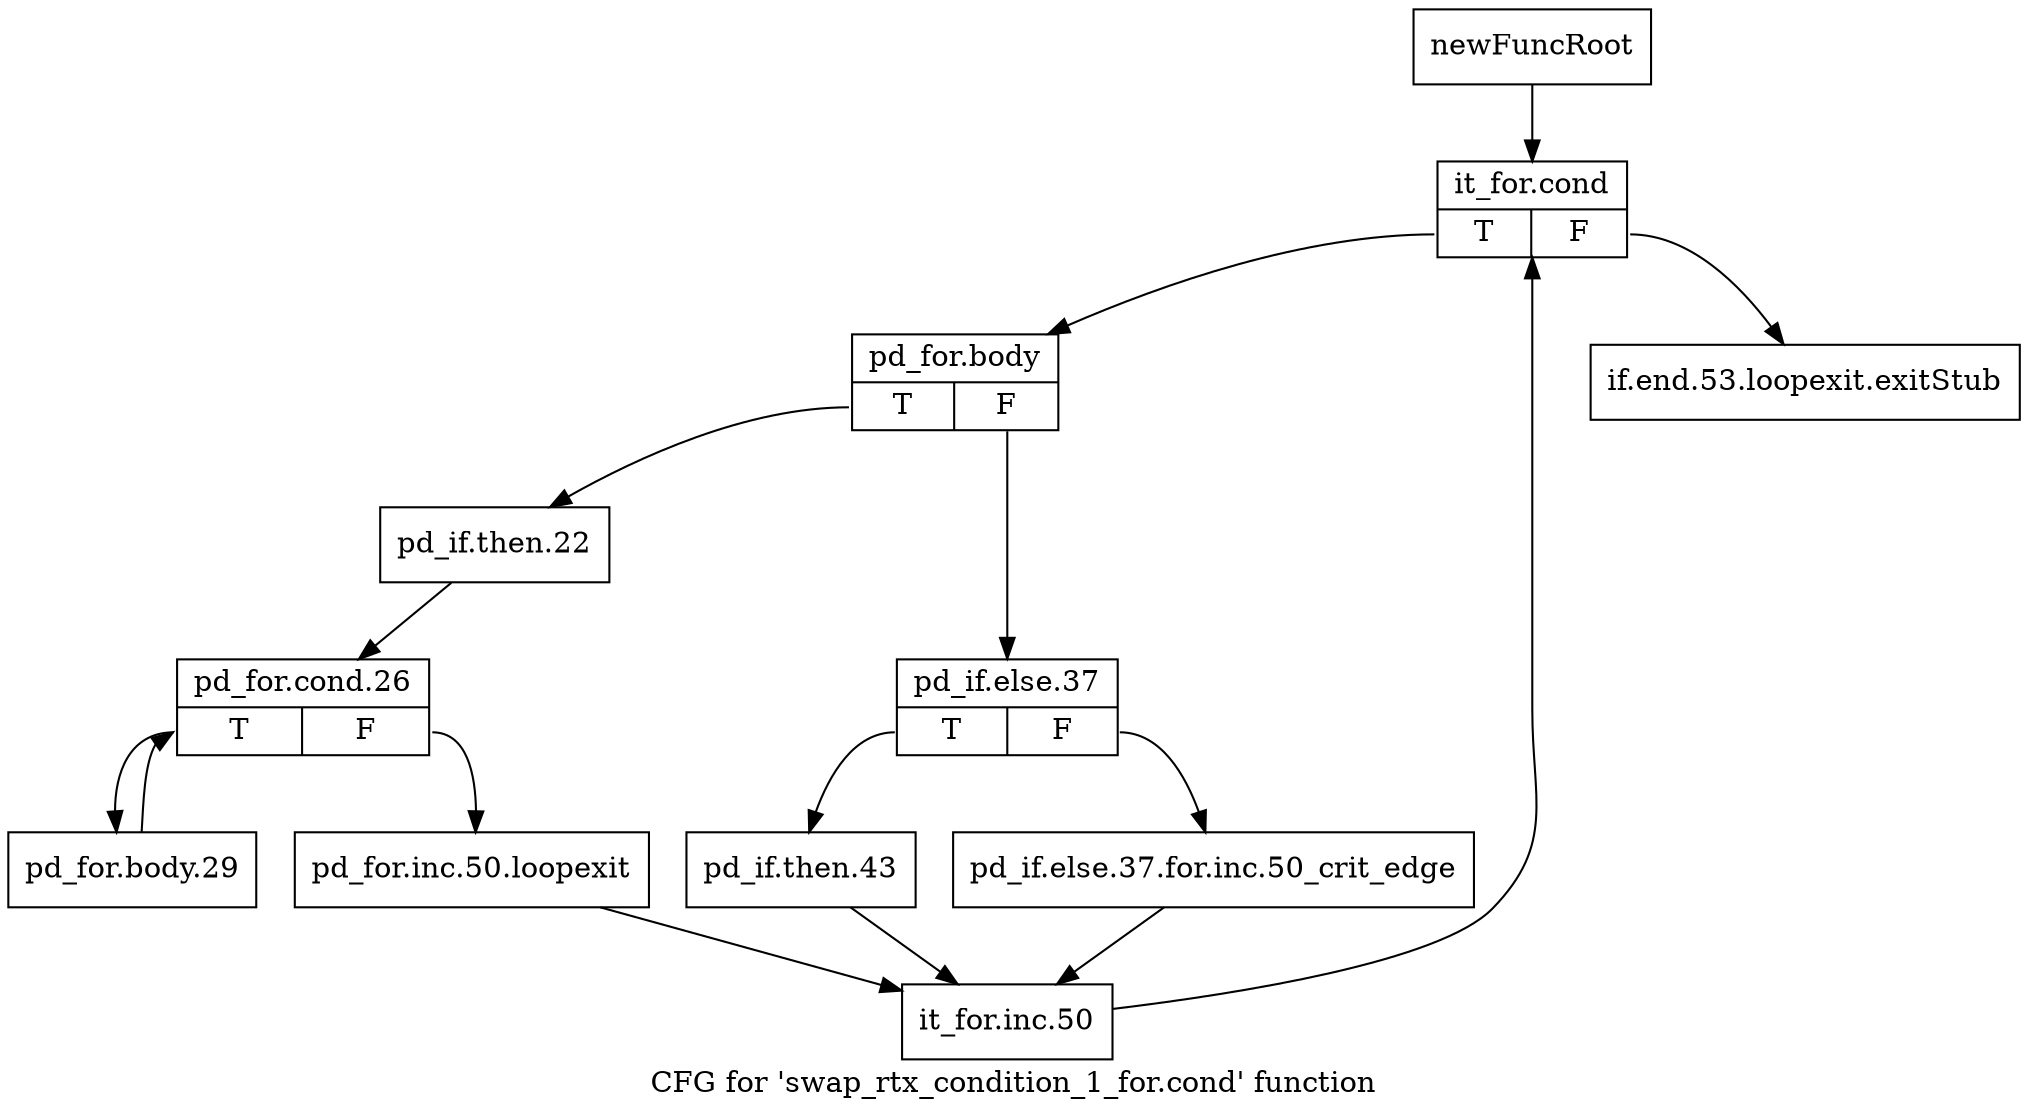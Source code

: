 digraph "CFG for 'swap_rtx_condition_1_for.cond' function" {
	label="CFG for 'swap_rtx_condition_1_for.cond' function";

	Node0xb945570 [shape=record,label="{newFuncRoot}"];
	Node0xb945570 -> Node0xb945610;
	Node0xb9455c0 [shape=record,label="{if.end.53.loopexit.exitStub}"];
	Node0xb945610 [shape=record,label="{it_for.cond|{<s0>T|<s1>F}}"];
	Node0xb945610:s0 -> Node0xb945660;
	Node0xb945610:s1 -> Node0xb9455c0;
	Node0xb945660 [shape=record,label="{pd_for.body|{<s0>T|<s1>F}}"];
	Node0xb945660:s0 -> Node0xb9457a0;
	Node0xb945660:s1 -> Node0xb9456b0;
	Node0xb9456b0 [shape=record,label="{pd_if.else.37|{<s0>T|<s1>F}}"];
	Node0xb9456b0:s0 -> Node0xb945750;
	Node0xb9456b0:s1 -> Node0xb945700;
	Node0xb945700 [shape=record,label="{pd_if.else.37.for.inc.50_crit_edge}"];
	Node0xb945700 -> Node0xb945890;
	Node0xb945750 [shape=record,label="{pd_if.then.43}"];
	Node0xb945750 -> Node0xb945890;
	Node0xb9457a0 [shape=record,label="{pd_if.then.22}"];
	Node0xb9457a0 -> Node0xb9457f0;
	Node0xb9457f0 [shape=record,label="{pd_for.cond.26|{<s0>T|<s1>F}}"];
	Node0xb9457f0:s0 -> Node0xb9458e0;
	Node0xb9457f0:s1 -> Node0xb945840;
	Node0xb945840 [shape=record,label="{pd_for.inc.50.loopexit}"];
	Node0xb945840 -> Node0xb945890;
	Node0xb945890 [shape=record,label="{it_for.inc.50}"];
	Node0xb945890 -> Node0xb945610;
	Node0xb9458e0 [shape=record,label="{pd_for.body.29}"];
	Node0xb9458e0 -> Node0xb9457f0;
}
